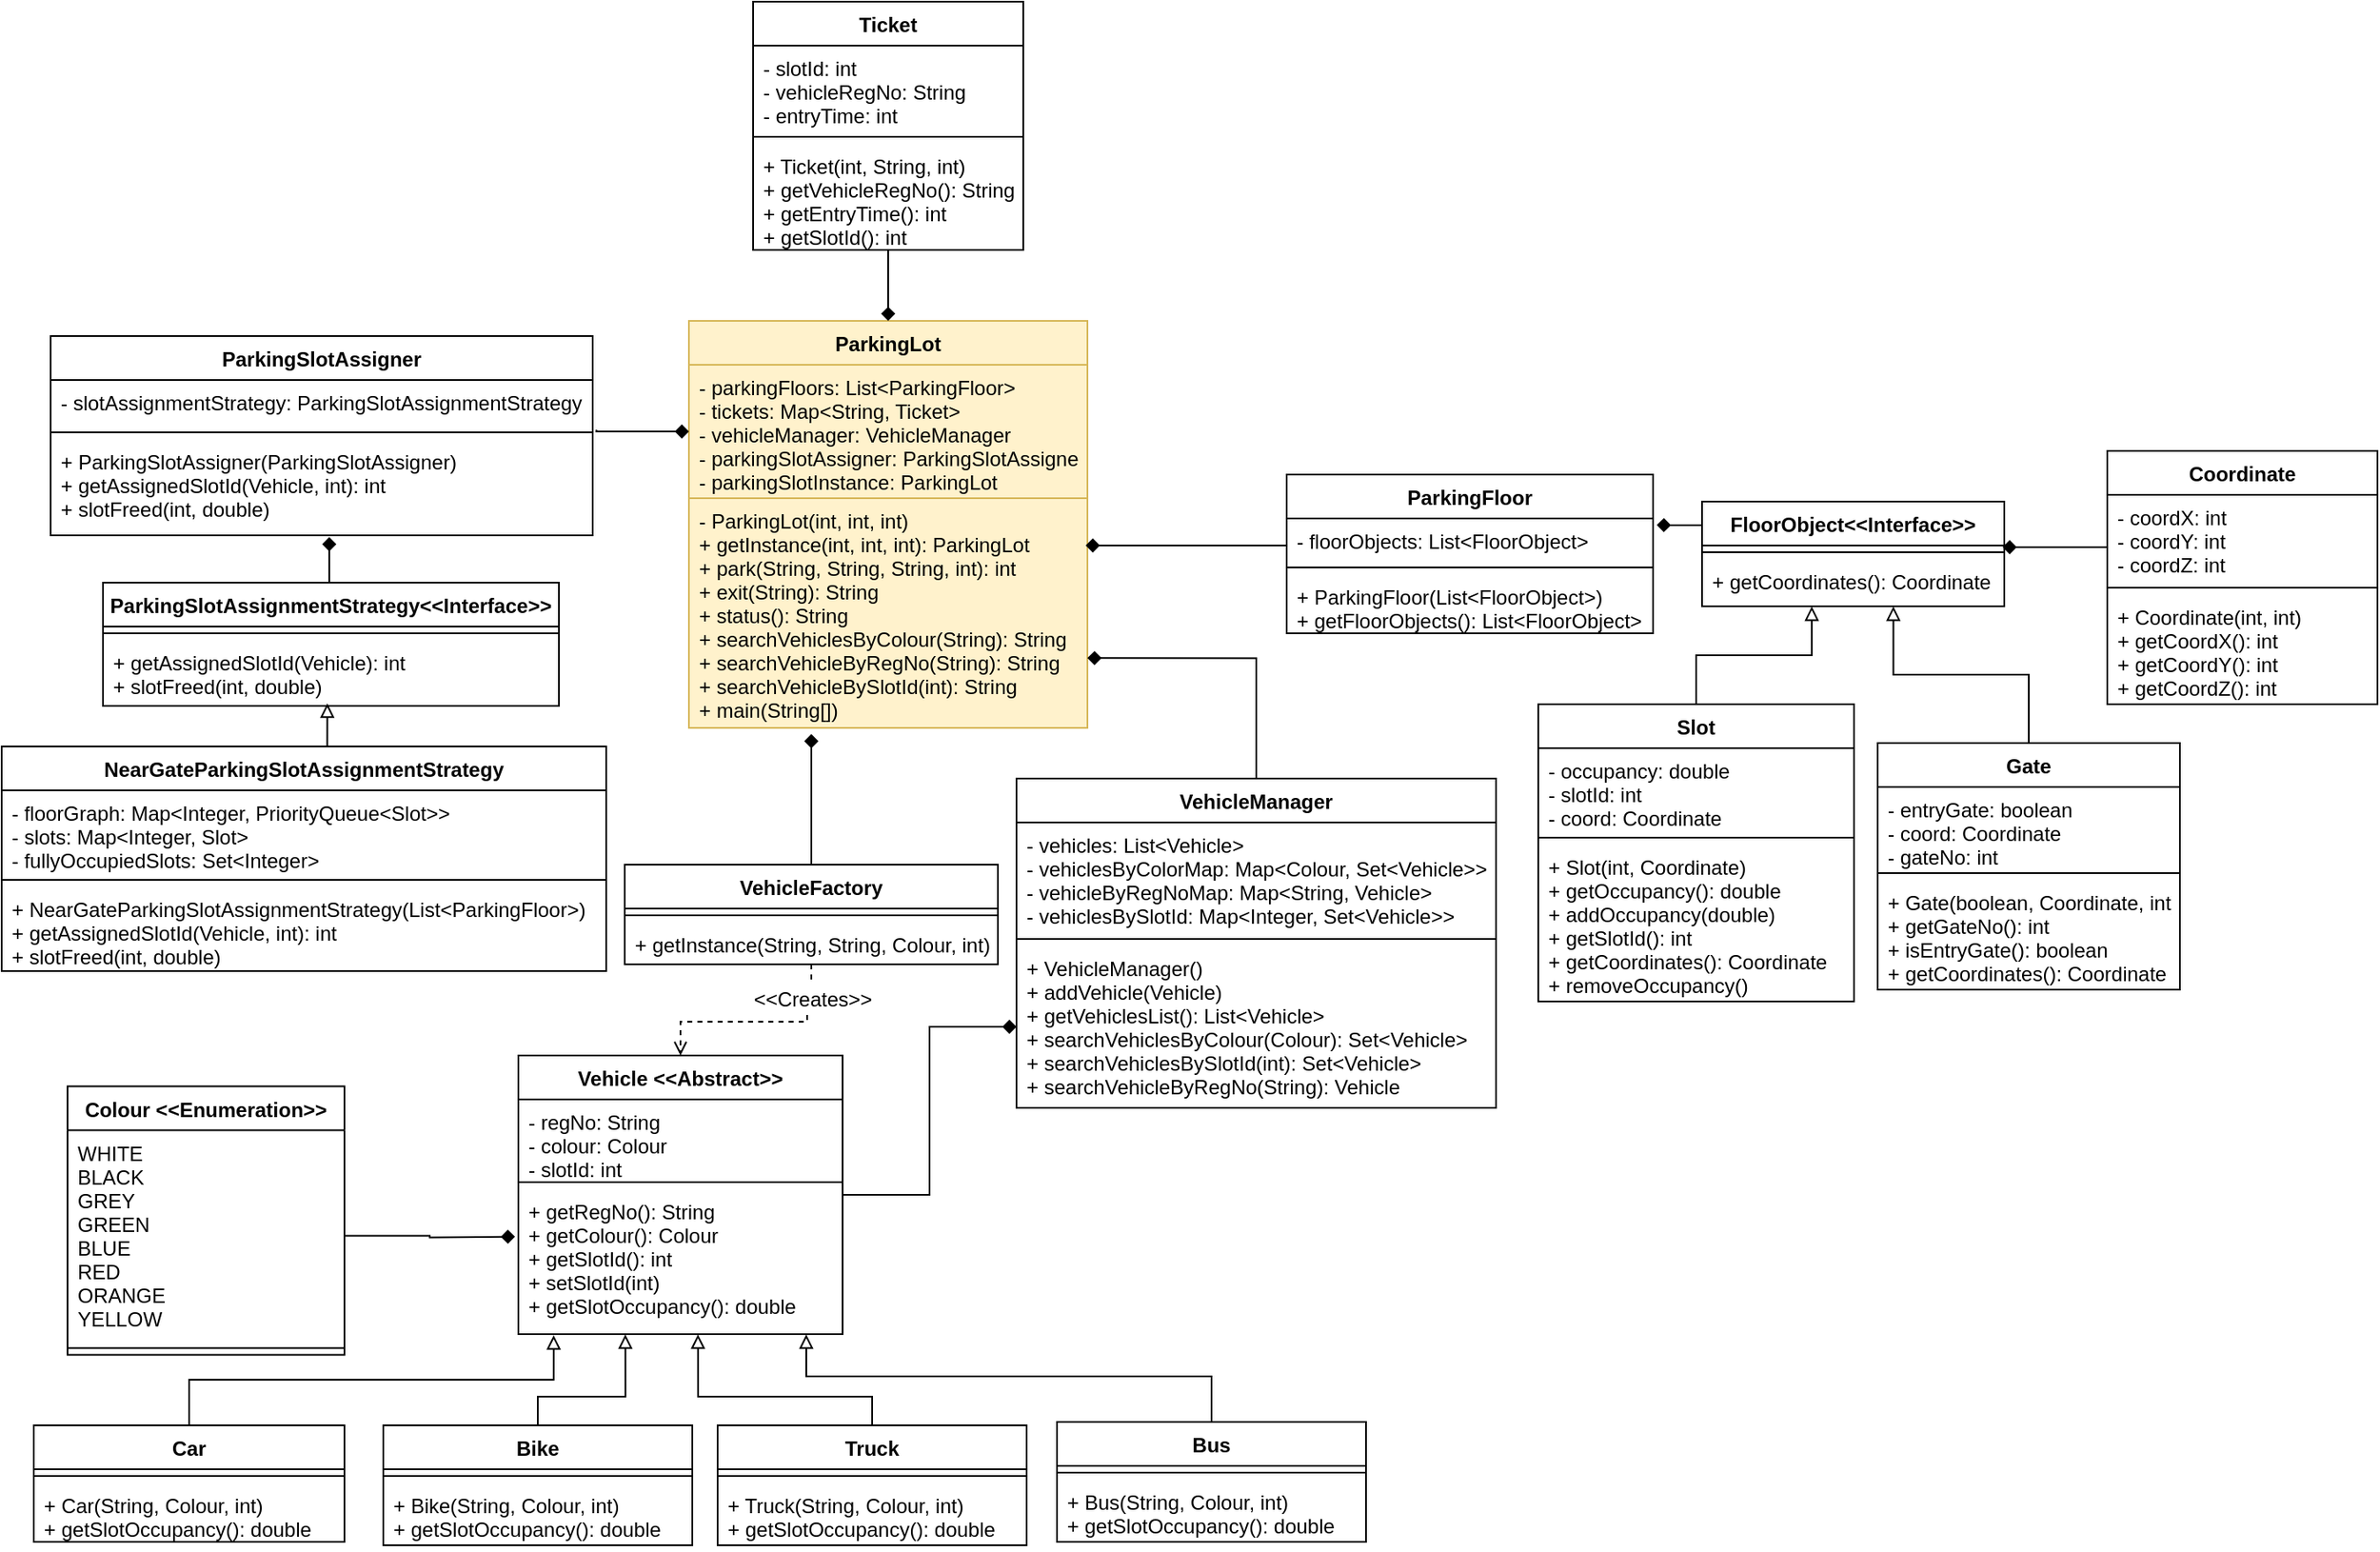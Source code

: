 <mxfile version="14.9.6" type="device"><diagram id="hk9zHnC8jPB_gj1hNsEv" name="Page-1"><mxGraphModel dx="818" dy="1211" grid="0" gridSize="10" guides="1" tooltips="1" connect="1" arrows="1" fold="1" page="0" pageScale="1" pageWidth="827" pageHeight="1169" math="0" shadow="0"><root><mxCell id="0"/><mxCell id="1" parent="0"/><mxCell id="N7a14LE-MHJfXSYpDWIm-2" value="ParkingLot" style="swimlane;fontStyle=1;align=center;verticalAlign=top;childLayout=stackLayout;horizontal=1;startSize=26;horizontalStack=0;resizeParent=1;resizeParentMax=0;resizeLast=0;collapsible=1;marginBottom=0;fillColor=#fff2cc;strokeColor=#d6b656;" parent="1" vertex="1"><mxGeometry x="752" y="-331" width="236" height="241" as="geometry"/></mxCell><mxCell id="N7a14LE-MHJfXSYpDWIm-3" value="- parkingFloors: List&lt;ParkingFloor&gt;&#10;- tickets: Map&lt;String, Ticket&gt;&#10;- vehicleManager: VehicleManager&#10;- parkingSlotAssigner: ParkingSlotAssigner&#10;- parkingSlotInstance: ParkingLot" style="text;strokeColor=#d6b656;fillColor=#fff2cc;align=left;verticalAlign=top;spacingLeft=4;spacingRight=4;overflow=hidden;rotatable=0;points=[[0,0.5],[1,0.5]];portConstraint=eastwest;" parent="N7a14LE-MHJfXSYpDWIm-2" vertex="1"><mxGeometry y="26" width="236" height="79" as="geometry"/></mxCell><mxCell id="N7a14LE-MHJfXSYpDWIm-4" value="" style="line;strokeWidth=1;fillColor=#fff2cc;align=left;verticalAlign=middle;spacingTop=-1;spacingLeft=3;spacingRight=3;rotatable=0;labelPosition=right;points=[];portConstraint=eastwest;strokeColor=#FFD966;" parent="N7a14LE-MHJfXSYpDWIm-2" vertex="1"><mxGeometry y="105" width="236" as="geometry"/></mxCell><mxCell id="N7a14LE-MHJfXSYpDWIm-5" value="- ParkingLot(int, int, int)&#10;+ getInstance(int, int, int): ParkingLot&#10;+ park(String, String, String, int): int&#10;+ exit(String): String&#10;+ status(): String&#10;+ searchVehiclesByColour(String): String&#10;+ searchVehicleByRegNo(String): String&#10;+ searchVehicleBySlotId(int): String&#10;+ main(String[])" style="text;strokeColor=#d6b656;fillColor=#fff2cc;align=left;verticalAlign=top;spacingLeft=4;spacingRight=4;overflow=hidden;rotatable=0;points=[[0,0.5],[1,0.5]];portConstraint=eastwest;" parent="N7a14LE-MHJfXSYpDWIm-2" vertex="1"><mxGeometry y="105" width="236" height="136" as="geometry"/></mxCell><mxCell id="tKpvP-2N6Em4HyVmsbD_-3" style="edgeStyle=orthogonalEdgeStyle;rounded=0;orthogonalLoop=1;jettySize=auto;html=1;entryX=0.5;entryY=0;entryDx=0;entryDy=0;endArrow=diamond;endFill=1;" edge="1" parent="1" source="N7a14LE-MHJfXSYpDWIm-6" target="N7a14LE-MHJfXSYpDWIm-2"><mxGeometry relative="1" as="geometry"/></mxCell><mxCell id="N7a14LE-MHJfXSYpDWIm-6" value="Ticket" style="swimlane;fontStyle=1;align=center;verticalAlign=top;childLayout=stackLayout;horizontal=1;startSize=26;horizontalStack=0;resizeParent=1;resizeParentMax=0;resizeLast=0;collapsible=1;marginBottom=0;" parent="1" vertex="1"><mxGeometry x="790" y="-520" width="160" height="147" as="geometry"/></mxCell><mxCell id="N7a14LE-MHJfXSYpDWIm-7" value="- slotId: int&#10;- vehicleRegNo: String&#10;- entryTime: int" style="text;strokeColor=none;fillColor=none;align=left;verticalAlign=top;spacingLeft=4;spacingRight=4;overflow=hidden;rotatable=0;points=[[0,0.5],[1,0.5]];portConstraint=eastwest;" parent="N7a14LE-MHJfXSYpDWIm-6" vertex="1"><mxGeometry y="26" width="160" height="50" as="geometry"/></mxCell><mxCell id="N7a14LE-MHJfXSYpDWIm-8" value="" style="line;strokeWidth=1;fillColor=none;align=left;verticalAlign=middle;spacingTop=-1;spacingLeft=3;spacingRight=3;rotatable=0;labelPosition=right;points=[];portConstraint=eastwest;" parent="N7a14LE-MHJfXSYpDWIm-6" vertex="1"><mxGeometry y="76" width="160" height="8" as="geometry"/></mxCell><mxCell id="N7a14LE-MHJfXSYpDWIm-9" value="+ Ticket(int, String, int)&#10;+ getVehicleRegNo(): String&#10;+ getEntryTime(): int&#10;+ getSlotId(): int" style="text;strokeColor=none;fillColor=none;align=left;verticalAlign=top;spacingLeft=4;spacingRight=4;overflow=hidden;rotatable=0;points=[[0,0.5],[1,0.5]];portConstraint=eastwest;" parent="N7a14LE-MHJfXSYpDWIm-6" vertex="1"><mxGeometry y="84" width="160" height="63" as="geometry"/></mxCell><mxCell id="1M-XtIGBtpfgielNlfD--13" style="edgeStyle=orthogonalEdgeStyle;rounded=0;orthogonalLoop=1;jettySize=auto;html=1;exitX=0.5;exitY=0;exitDx=0;exitDy=0;entryX=0.109;entryY=1.008;entryDx=0;entryDy=0;entryPerimeter=0;endArrow=block;endFill=0;" parent="1" source="N7a14LE-MHJfXSYpDWIm-10" target="N7a14LE-MHJfXSYpDWIm-25" edge="1"><mxGeometry relative="1" as="geometry"/></mxCell><mxCell id="N7a14LE-MHJfXSYpDWIm-10" value="Car" style="swimlane;fontStyle=1;align=center;verticalAlign=top;childLayout=stackLayout;horizontal=1;startSize=26;horizontalStack=0;resizeParent=1;resizeParentMax=0;resizeLast=0;collapsible=1;marginBottom=0;" parent="1" vertex="1"><mxGeometry x="364" y="323" width="184" height="69" as="geometry"/></mxCell><mxCell id="N7a14LE-MHJfXSYpDWIm-12" value="" style="line;strokeWidth=1;fillColor=none;align=left;verticalAlign=middle;spacingTop=-1;spacingLeft=3;spacingRight=3;rotatable=0;labelPosition=right;points=[];portConstraint=eastwest;" parent="N7a14LE-MHJfXSYpDWIm-10" vertex="1"><mxGeometry y="26" width="184" height="8" as="geometry"/></mxCell><mxCell id="BeYxFSyZYMtWTNkaGJgY-2" value="+ Car(String, Colour, int)&#10;+ getSlotOccupancy(): double" style="text;strokeColor=none;fillColor=none;align=left;verticalAlign=top;spacingLeft=4;spacingRight=4;overflow=hidden;rotatable=0;points=[[0,0.5],[1,0.5]];portConstraint=eastwest;" parent="N7a14LE-MHJfXSYpDWIm-10" vertex="1"><mxGeometry y="34" width="184" height="35" as="geometry"/></mxCell><mxCell id="N7a14LE-MHJfXSYpDWIm-120" style="edgeStyle=orthogonalEdgeStyle;rounded=0;orthogonalLoop=1;jettySize=auto;html=1;endArrow=diamond;endFill=1;" parent="1" source="N7a14LE-MHJfXSYpDWIm-14" edge="1"><mxGeometry relative="1" as="geometry"><Array as="points"><mxPoint x="1049" y="-198"/><mxPoint x="1049" y="-198"/></Array><mxPoint x="987" y="-198" as="targetPoint"/></mxGeometry></mxCell><mxCell id="N7a14LE-MHJfXSYpDWIm-14" value="ParkingFloor" style="swimlane;fontStyle=1;align=center;verticalAlign=top;childLayout=stackLayout;horizontal=1;startSize=26;horizontalStack=0;resizeParent=1;resizeParentMax=0;resizeLast=0;collapsible=1;marginBottom=0;" parent="1" vertex="1"><mxGeometry x="1106" y="-240" width="217" height="94" as="geometry"/></mxCell><mxCell id="N7a14LE-MHJfXSYpDWIm-15" value="- floorObjects: List&lt;FloorObject&gt;" style="text;strokeColor=none;fillColor=none;align=left;verticalAlign=top;spacingLeft=4;spacingRight=4;overflow=hidden;rotatable=0;points=[[0,0.5],[1,0.5]];portConstraint=eastwest;" parent="N7a14LE-MHJfXSYpDWIm-14" vertex="1"><mxGeometry y="26" width="217" height="25" as="geometry"/></mxCell><mxCell id="N7a14LE-MHJfXSYpDWIm-16" value="" style="line;strokeWidth=1;fillColor=none;align=left;verticalAlign=middle;spacingTop=-1;spacingLeft=3;spacingRight=3;rotatable=0;labelPosition=right;points=[];portConstraint=eastwest;" parent="N7a14LE-MHJfXSYpDWIm-14" vertex="1"><mxGeometry y="51" width="217" height="8" as="geometry"/></mxCell><mxCell id="N7a14LE-MHJfXSYpDWIm-17" value="+ ParkingFloor(List&lt;FloorObject&gt;)&#10;+ getFloorObjects(): List&lt;FloorObject&gt;" style="text;strokeColor=none;fillColor=none;align=left;verticalAlign=top;spacingLeft=4;spacingRight=4;overflow=hidden;rotatable=0;points=[[0,0.5],[1,0.5]];portConstraint=eastwest;" parent="N7a14LE-MHJfXSYpDWIm-14" vertex="1"><mxGeometry y="59" width="217" height="35" as="geometry"/></mxCell><mxCell id="N7a14LE-MHJfXSYpDWIm-114" style="edgeStyle=orthogonalEdgeStyle;rounded=0;orthogonalLoop=1;jettySize=auto;html=1;entryX=0.363;entryY=1.003;entryDx=0;entryDy=0;entryPerimeter=0;endArrow=block;endFill=0;" parent="1" source="N7a14LE-MHJfXSYpDWIm-18" target="N7a14LE-MHJfXSYpDWIm-112" edge="1"><mxGeometry relative="1" as="geometry"/></mxCell><mxCell id="N7a14LE-MHJfXSYpDWIm-18" value="Slot" style="swimlane;fontStyle=1;align=center;verticalAlign=top;childLayout=stackLayout;horizontal=1;startSize=26;horizontalStack=0;resizeParent=1;resizeParentMax=0;resizeLast=0;collapsible=1;marginBottom=0;" parent="1" vertex="1"><mxGeometry x="1255" y="-104" width="187" height="176" as="geometry"/></mxCell><mxCell id="N7a14LE-MHJfXSYpDWIm-19" value="- occupancy: double&#10;- slotId: int&#10;- coord: Coordinate" style="text;strokeColor=none;fillColor=none;align=left;verticalAlign=top;spacingLeft=4;spacingRight=4;overflow=hidden;rotatable=0;points=[[0,0.5],[1,0.5]];portConstraint=eastwest;" parent="N7a14LE-MHJfXSYpDWIm-18" vertex="1"><mxGeometry y="26" width="187" height="49" as="geometry"/></mxCell><mxCell id="N7a14LE-MHJfXSYpDWIm-20" value="" style="line;strokeWidth=1;fillColor=none;align=left;verticalAlign=middle;spacingTop=-1;spacingLeft=3;spacingRight=3;rotatable=0;labelPosition=right;points=[];portConstraint=eastwest;" parent="N7a14LE-MHJfXSYpDWIm-18" vertex="1"><mxGeometry y="75" width="187" height="8" as="geometry"/></mxCell><mxCell id="N7a14LE-MHJfXSYpDWIm-21" value="+ Slot(int, Coordinate)&#10;+ getOccupancy(): double&#10;+ addOccupancy(double)&#10;+ getSlotId(): int&#10;+ getCoordinates(): Coordinate&#10;+ removeOccupancy()" style="text;strokeColor=none;fillColor=none;align=left;verticalAlign=top;spacingLeft=4;spacingRight=4;overflow=hidden;rotatable=0;points=[[0,0.5],[1,0.5]];portConstraint=eastwest;" parent="N7a14LE-MHJfXSYpDWIm-18" vertex="1"><mxGeometry y="83" width="187" height="93" as="geometry"/></mxCell><mxCell id="tKpvP-2N6Em4HyVmsbD_-6" style="edgeStyle=orthogonalEdgeStyle;rounded=0;orthogonalLoop=1;jettySize=auto;html=1;entryX=0;entryY=0.5;entryDx=0;entryDy=0;endArrow=diamond;endFill=1;" edge="1" parent="1" source="N7a14LE-MHJfXSYpDWIm-22" target="N7a14LE-MHJfXSYpDWIm-84"><mxGeometry relative="1" as="geometry"/></mxCell><mxCell id="N7a14LE-MHJfXSYpDWIm-22" value="Vehicle &lt;&lt;Abstract&gt;&gt;" style="swimlane;fontStyle=1;align=center;verticalAlign=top;childLayout=stackLayout;horizontal=1;startSize=26;horizontalStack=0;resizeParent=1;resizeParentMax=0;resizeLast=0;collapsible=1;marginBottom=0;" parent="1" vertex="1"><mxGeometry x="651" y="104" width="192" height="165" as="geometry"/></mxCell><mxCell id="l_tfE1by7MzCjmgu3X4g-10" value="- regNo: String&#10;- colour: Colour&#10;- slotId: int" style="text;strokeColor=none;fillColor=none;align=left;verticalAlign=top;spacingLeft=4;spacingRight=4;overflow=hidden;rotatable=0;points=[[0,0.5],[1,0.5]];portConstraint=eastwest;" parent="N7a14LE-MHJfXSYpDWIm-22" vertex="1"><mxGeometry y="26" width="192" height="45" as="geometry"/></mxCell><mxCell id="N7a14LE-MHJfXSYpDWIm-24" value="" style="line;strokeWidth=1;fillColor=none;align=left;verticalAlign=middle;spacingTop=-1;spacingLeft=3;spacingRight=3;rotatable=0;labelPosition=right;points=[];portConstraint=eastwest;" parent="N7a14LE-MHJfXSYpDWIm-22" vertex="1"><mxGeometry y="71" width="192" height="8" as="geometry"/></mxCell><mxCell id="N7a14LE-MHJfXSYpDWIm-25" value="+ getRegNo(): String&#10;+ getColour(): Colour&#10;+ getSlotId(): int&#10;+ setSlotId(int)&#10;+ getSlotOccupancy(): double" style="text;strokeColor=none;fillColor=none;align=left;verticalAlign=top;spacingLeft=4;spacingRight=4;overflow=hidden;rotatable=0;points=[[0,0.5],[1,0.5]];portConstraint=eastwest;" parent="N7a14LE-MHJfXSYpDWIm-22" vertex="1"><mxGeometry y="79" width="192" height="86" as="geometry"/></mxCell><mxCell id="1M-XtIGBtpfgielNlfD--15" style="edgeStyle=orthogonalEdgeStyle;rounded=0;orthogonalLoop=1;jettySize=auto;html=1;entryX=0.554;entryY=1.002;entryDx=0;entryDy=0;entryPerimeter=0;endArrow=block;endFill=0;" parent="1" source="N7a14LE-MHJfXSYpDWIm-26" target="N7a14LE-MHJfXSYpDWIm-25" edge="1"><mxGeometry relative="1" as="geometry"><Array as="points"><mxPoint x="860" y="306"/><mxPoint x="757" y="306"/></Array></mxGeometry></mxCell><mxCell id="N7a14LE-MHJfXSYpDWIm-26" value="Truck" style="swimlane;fontStyle=1;align=center;verticalAlign=top;childLayout=stackLayout;horizontal=1;startSize=26;horizontalStack=0;resizeParent=1;resizeParentMax=0;resizeLast=0;collapsible=1;marginBottom=0;" parent="1" vertex="1"><mxGeometry x="769" y="323" width="183" height="71" as="geometry"/></mxCell><mxCell id="N7a14LE-MHJfXSYpDWIm-28" value="" style="line;strokeWidth=1;fillColor=none;align=left;verticalAlign=middle;spacingTop=-1;spacingLeft=3;spacingRight=3;rotatable=0;labelPosition=right;points=[];portConstraint=eastwest;" parent="N7a14LE-MHJfXSYpDWIm-26" vertex="1"><mxGeometry y="26" width="183" height="8" as="geometry"/></mxCell><mxCell id="BeYxFSyZYMtWTNkaGJgY-4" value="+ Truck(String, Colour, int)&#10;+ getSlotOccupancy(): double" style="text;strokeColor=none;fillColor=none;align=left;verticalAlign=top;spacingLeft=4;spacingRight=4;overflow=hidden;rotatable=0;points=[[0,0.5],[1,0.5]];portConstraint=eastwest;" parent="N7a14LE-MHJfXSYpDWIm-26" vertex="1"><mxGeometry y="34" width="183" height="37" as="geometry"/></mxCell><mxCell id="1M-XtIGBtpfgielNlfD--14" style="edgeStyle=orthogonalEdgeStyle;rounded=0;orthogonalLoop=1;jettySize=auto;html=1;entryX=0.33;entryY=1.002;entryDx=0;entryDy=0;entryPerimeter=0;endArrow=block;endFill=0;" parent="1" source="N7a14LE-MHJfXSYpDWIm-30" target="N7a14LE-MHJfXSYpDWIm-25" edge="1"><mxGeometry relative="1" as="geometry"><Array as="points"><mxPoint x="663" y="306"/><mxPoint x="714" y="306"/></Array></mxGeometry></mxCell><mxCell id="N7a14LE-MHJfXSYpDWIm-30" value="Bike" style="swimlane;fontStyle=1;align=center;verticalAlign=top;childLayout=stackLayout;horizontal=1;startSize=26;horizontalStack=0;resizeParent=1;resizeParentMax=0;resizeLast=0;collapsible=1;marginBottom=0;" parent="1" vertex="1"><mxGeometry x="571" y="323" width="183" height="71" as="geometry"/></mxCell><mxCell id="N7a14LE-MHJfXSYpDWIm-32" value="" style="line;strokeWidth=1;fillColor=none;align=left;verticalAlign=middle;spacingTop=-1;spacingLeft=3;spacingRight=3;rotatable=0;labelPosition=right;points=[];portConstraint=eastwest;" parent="N7a14LE-MHJfXSYpDWIm-30" vertex="1"><mxGeometry y="26" width="183" height="8" as="geometry"/></mxCell><mxCell id="BeYxFSyZYMtWTNkaGJgY-3" value="+ Bike(String, Colour, int)&#10;+ getSlotOccupancy(): double" style="text;strokeColor=none;fillColor=none;align=left;verticalAlign=top;spacingLeft=4;spacingRight=4;overflow=hidden;rotatable=0;points=[[0,0.5],[1,0.5]];portConstraint=eastwest;" parent="N7a14LE-MHJfXSYpDWIm-30" vertex="1"><mxGeometry y="34" width="183" height="37" as="geometry"/></mxCell><mxCell id="N7a14LE-MHJfXSYpDWIm-61" style="edgeStyle=orthogonalEdgeStyle;rounded=0;orthogonalLoop=1;jettySize=auto;html=1;endArrow=diamond;endFill=1;exitX=1.007;exitY=-0.097;exitDx=0;exitDy=0;exitPerimeter=0;entryX=0;entryY=0.5;entryDx=0;entryDy=0;" parent="1" source="N7a14LE-MHJfXSYpDWIm-48" target="N7a14LE-MHJfXSYpDWIm-3" edge="1"><mxGeometry relative="1" as="geometry"><mxPoint x="759" y="-64" as="targetPoint"/><Array as="points"><mxPoint x="697" y="-265"/></Array></mxGeometry></mxCell><mxCell id="N7a14LE-MHJfXSYpDWIm-45" value="ParkingSlotAssigner" style="swimlane;fontStyle=1;align=center;verticalAlign=top;childLayout=stackLayout;horizontal=1;startSize=26;horizontalStack=0;resizeParent=1;resizeParentMax=0;resizeLast=0;collapsible=1;marginBottom=0;" parent="1" vertex="1"><mxGeometry x="374" y="-322" width="321" height="118" as="geometry"/></mxCell><mxCell id="N7a14LE-MHJfXSYpDWIm-46" value="- slotAssignmentStrategy: ParkingSlotAssignmentStrategy" style="text;strokeColor=none;fillColor=none;align=left;verticalAlign=top;spacingLeft=4;spacingRight=4;overflow=hidden;rotatable=0;points=[[0,0.5],[1,0.5]];portConstraint=eastwest;" parent="N7a14LE-MHJfXSYpDWIm-45" vertex="1"><mxGeometry y="26" width="321" height="27" as="geometry"/></mxCell><mxCell id="N7a14LE-MHJfXSYpDWIm-47" value="" style="line;strokeWidth=1;fillColor=none;align=left;verticalAlign=middle;spacingTop=-1;spacingLeft=3;spacingRight=3;rotatable=0;labelPosition=right;points=[];portConstraint=eastwest;" parent="N7a14LE-MHJfXSYpDWIm-45" vertex="1"><mxGeometry y="53" width="321" height="8" as="geometry"/></mxCell><mxCell id="N7a14LE-MHJfXSYpDWIm-48" value="+ ParkingSlotAssigner(ParkingSlotAssigner)&#10;+ getAssignedSlotId(Vehicle, int): int&#10;+ slotFreed(int, double)" style="text;strokeColor=none;fillColor=none;align=left;verticalAlign=top;spacingLeft=4;spacingRight=4;overflow=hidden;rotatable=0;points=[[0,0.5],[1,0.5]];portConstraint=eastwest;" parent="N7a14LE-MHJfXSYpDWIm-45" vertex="1"><mxGeometry y="61" width="321" height="57" as="geometry"/></mxCell><mxCell id="1M-XtIGBtpfgielNlfD--20" style="edgeStyle=orthogonalEdgeStyle;rounded=0;orthogonalLoop=1;jettySize=auto;html=1;entryX=0.514;entryY=1.018;entryDx=0;entryDy=0;entryPerimeter=0;endArrow=diamond;endFill=1;" parent="1" source="N7a14LE-MHJfXSYpDWIm-51" target="N7a14LE-MHJfXSYpDWIm-48" edge="1"><mxGeometry relative="1" as="geometry"><Array as="points"><mxPoint x="539" y="-168"/><mxPoint x="539" y="-168"/></Array></mxGeometry></mxCell><mxCell id="N7a14LE-MHJfXSYpDWIm-51" value="ParkingSlotAssignmentStrategy&lt;&lt;Interface&gt;&gt;" style="swimlane;fontStyle=1;align=center;verticalAlign=top;childLayout=stackLayout;horizontal=1;startSize=26;horizontalStack=0;resizeParent=1;resizeParentMax=0;resizeLast=0;collapsible=1;marginBottom=0;" parent="1" vertex="1"><mxGeometry x="405" y="-176" width="270" height="73" as="geometry"/></mxCell><mxCell id="N7a14LE-MHJfXSYpDWIm-53" value="" style="line;strokeWidth=1;fillColor=none;align=left;verticalAlign=middle;spacingTop=-1;spacingLeft=3;spacingRight=3;rotatable=0;labelPosition=right;points=[];portConstraint=eastwest;" parent="N7a14LE-MHJfXSYpDWIm-51" vertex="1"><mxGeometry y="26" width="270" height="8" as="geometry"/></mxCell><mxCell id="N7a14LE-MHJfXSYpDWIm-54" value="+ getAssignedSlotId(Vehicle): int&#10;+ slotFreed(int, double)" style="text;strokeColor=none;fillColor=none;align=left;verticalAlign=top;spacingLeft=4;spacingRight=4;overflow=hidden;rotatable=0;points=[[0,0.5],[1,0.5]];portConstraint=eastwest;" parent="N7a14LE-MHJfXSYpDWIm-51" vertex="1"><mxGeometry y="34" width="270" height="39" as="geometry"/></mxCell><mxCell id="N7a14LE-MHJfXSYpDWIm-59" style="edgeStyle=orthogonalEdgeStyle;rounded=0;orthogonalLoop=1;jettySize=auto;html=1;exitX=0.5;exitY=0;exitDx=0;exitDy=0;entryX=0.492;entryY=0.962;entryDx=0;entryDy=0;entryPerimeter=0;endArrow=block;endFill=0;" parent="1" source="N7a14LE-MHJfXSYpDWIm-55" target="N7a14LE-MHJfXSYpDWIm-54" edge="1"><mxGeometry relative="1" as="geometry"><Array as="points"><mxPoint x="538" y="-79"/></Array></mxGeometry></mxCell><mxCell id="N7a14LE-MHJfXSYpDWIm-55" value="NearGateParkingSlotAssignmentStrategy" style="swimlane;fontStyle=1;align=center;verticalAlign=top;childLayout=stackLayout;horizontal=1;startSize=26;horizontalStack=0;resizeParent=1;resizeParentMax=0;resizeLast=0;collapsible=1;marginBottom=0;" parent="1" vertex="1"><mxGeometry x="345" y="-79" width="358" height="133" as="geometry"/></mxCell><mxCell id="N7a14LE-MHJfXSYpDWIm-56" value="- floorGraph: Map&lt;Integer, PriorityQueue&lt;Slot&gt;&gt;&#10;- slots: Map&lt;Integer, Slot&gt;&#10;- fullyOccupiedSlots: Set&lt;Integer&gt;" style="text;strokeColor=none;fillColor=none;align=left;verticalAlign=top;spacingLeft=4;spacingRight=4;overflow=hidden;rotatable=0;points=[[0,0.5],[1,0.5]];portConstraint=eastwest;" parent="N7a14LE-MHJfXSYpDWIm-55" vertex="1"><mxGeometry y="26" width="358" height="49" as="geometry"/></mxCell><mxCell id="N7a14LE-MHJfXSYpDWIm-57" value="" style="line;strokeWidth=1;fillColor=none;align=left;verticalAlign=middle;spacingTop=-1;spacingLeft=3;spacingRight=3;rotatable=0;labelPosition=right;points=[];portConstraint=eastwest;" parent="N7a14LE-MHJfXSYpDWIm-55" vertex="1"><mxGeometry y="75" width="358" height="8" as="geometry"/></mxCell><mxCell id="BeYxFSyZYMtWTNkaGJgY-7" value="+ NearGateParkingSlotAssignmentStrategy(List&lt;ParkingFloor&gt;)&#10;+ getAssignedSlotId(Vehicle, int): int&#10;+ slotFreed(int, double)" style="text;strokeColor=none;fillColor=none;align=left;verticalAlign=top;spacingLeft=4;spacingRight=4;overflow=hidden;rotatable=0;points=[[0,0.5],[1,0.5]];portConstraint=eastwest;" parent="N7a14LE-MHJfXSYpDWIm-55" vertex="1"><mxGeometry y="83" width="358" height="50" as="geometry"/></mxCell><mxCell id="N7a14LE-MHJfXSYpDWIm-115" style="edgeStyle=orthogonalEdgeStyle;rounded=0;orthogonalLoop=1;jettySize=auto;html=1;entryX=0.633;entryY=1.003;entryDx=0;entryDy=0;entryPerimeter=0;endArrow=block;endFill=0;" parent="1" source="N7a14LE-MHJfXSYpDWIm-68" target="N7a14LE-MHJfXSYpDWIm-112" edge="1"><mxGeometry relative="1" as="geometry"/></mxCell><mxCell id="N7a14LE-MHJfXSYpDWIm-68" value="Gate" style="swimlane;fontStyle=1;align=center;verticalAlign=top;childLayout=stackLayout;horizontal=1;startSize=26;horizontalStack=0;resizeParent=1;resizeParentMax=0;resizeLast=0;collapsible=1;marginBottom=0;" parent="1" vertex="1"><mxGeometry x="1456" y="-81" width="179" height="146" as="geometry"/></mxCell><mxCell id="N7a14LE-MHJfXSYpDWIm-69" value="- entryGate: boolean&#10;- coord: Coordinate&#10;- gateNo: int" style="text;strokeColor=none;fillColor=none;align=left;verticalAlign=top;spacingLeft=4;spacingRight=4;overflow=hidden;rotatable=0;points=[[0,0.5],[1,0.5]];portConstraint=eastwest;" parent="N7a14LE-MHJfXSYpDWIm-68" vertex="1"><mxGeometry y="26" width="179" height="47" as="geometry"/></mxCell><mxCell id="N7a14LE-MHJfXSYpDWIm-70" value="" style="line;strokeWidth=1;fillColor=none;align=left;verticalAlign=middle;spacingTop=-1;spacingLeft=3;spacingRight=3;rotatable=0;labelPosition=right;points=[];portConstraint=eastwest;" parent="N7a14LE-MHJfXSYpDWIm-68" vertex="1"><mxGeometry y="73" width="179" height="8" as="geometry"/></mxCell><mxCell id="N7a14LE-MHJfXSYpDWIm-71" value="+ Gate(boolean, Coordinate, int)&#10;+ getGateNo(): int&#10;+ isEntryGate(): boolean&#10;+ getCoordinates(): Coordinate" style="text;strokeColor=none;fillColor=none;align=left;verticalAlign=top;spacingLeft=4;spacingRight=4;overflow=hidden;rotatable=0;points=[[0,0.5],[1,0.5]];portConstraint=eastwest;" parent="N7a14LE-MHJfXSYpDWIm-68" vertex="1"><mxGeometry y="81" width="179" height="65" as="geometry"/></mxCell><mxCell id="tKpvP-2N6Em4HyVmsbD_-5" style="edgeStyle=orthogonalEdgeStyle;rounded=0;orthogonalLoop=1;jettySize=auto;html=1;entryX=1;entryY=0.696;entryDx=0;entryDy=0;entryPerimeter=0;endArrow=diamond;endFill=1;" edge="1" parent="1" source="N7a14LE-MHJfXSYpDWIm-81" target="N7a14LE-MHJfXSYpDWIm-5"><mxGeometry relative="1" as="geometry"/></mxCell><mxCell id="N7a14LE-MHJfXSYpDWIm-81" value="VehicleManager" style="swimlane;fontStyle=1;align=center;verticalAlign=top;childLayout=stackLayout;horizontal=1;startSize=26;horizontalStack=0;resizeParent=1;resizeParentMax=0;resizeLast=0;collapsible=1;marginBottom=0;" parent="1" vertex="1"><mxGeometry x="946" y="-60" width="284" height="195" as="geometry"/></mxCell><mxCell id="N7a14LE-MHJfXSYpDWIm-82" value="- vehicles: List&lt;Vehicle&gt;&#10;- vehiclesByColorMap: Map&lt;Colour, Set&lt;Vehicle&gt;&gt;&#10;- vehicleByRegNoMap: Map&lt;String, Vehicle&gt;&#10;- vehiclesBySlotId: Map&lt;Integer, Set&lt;Vehicle&gt;&gt;" style="text;strokeColor=none;fillColor=none;align=left;verticalAlign=top;spacingLeft=4;spacingRight=4;overflow=hidden;rotatable=0;points=[[0,0.5],[1,0.5]];portConstraint=eastwest;" parent="N7a14LE-MHJfXSYpDWIm-81" vertex="1"><mxGeometry y="26" width="284" height="65" as="geometry"/></mxCell><mxCell id="N7a14LE-MHJfXSYpDWIm-83" value="" style="line;strokeWidth=1;fillColor=none;align=left;verticalAlign=middle;spacingTop=-1;spacingLeft=3;spacingRight=3;rotatable=0;labelPosition=right;points=[];portConstraint=eastwest;" parent="N7a14LE-MHJfXSYpDWIm-81" vertex="1"><mxGeometry y="91" width="284" height="8" as="geometry"/></mxCell><mxCell id="N7a14LE-MHJfXSYpDWIm-84" value="+ VehicleManager()&#10;+ addVehicle(Vehicle)&#10;+ getVehiclesList(): List&lt;Vehicle&gt;&#10;+ searchVehiclesByColour(Colour): Set&lt;Vehicle&gt;&#10;+ searchVehiclesBySlotId(int): Set&lt;Vehicle&gt;&#10;+ searchVehicleByRegNo(String): Vehicle" style="text;strokeColor=none;fillColor=none;align=left;verticalAlign=top;spacingLeft=4;spacingRight=4;overflow=hidden;rotatable=0;points=[[0,0.5],[1,0.5]];portConstraint=eastwest;" parent="N7a14LE-MHJfXSYpDWIm-81" vertex="1"><mxGeometry y="99" width="284" height="96" as="geometry"/></mxCell><mxCell id="N7a14LE-MHJfXSYpDWIm-90" value="Coordinate" style="swimlane;fontStyle=1;align=center;verticalAlign=top;childLayout=stackLayout;horizontal=1;startSize=26;horizontalStack=0;resizeParent=1;resizeParentMax=0;resizeLast=0;collapsible=1;marginBottom=0;" parent="1" vertex="1"><mxGeometry x="1592" y="-254" width="160" height="150" as="geometry"/></mxCell><mxCell id="N7a14LE-MHJfXSYpDWIm-91" value="- coordX: int&#10;- coordY: int&#10;- coordZ: int" style="text;strokeColor=none;fillColor=none;align=left;verticalAlign=top;spacingLeft=4;spacingRight=4;overflow=hidden;rotatable=0;points=[[0,0.5],[1,0.5]];portConstraint=eastwest;" parent="N7a14LE-MHJfXSYpDWIm-90" vertex="1"><mxGeometry y="26" width="160" height="51" as="geometry"/></mxCell><mxCell id="N7a14LE-MHJfXSYpDWIm-92" value="" style="line;strokeWidth=1;fillColor=none;align=left;verticalAlign=middle;spacingTop=-1;spacingLeft=3;spacingRight=3;rotatable=0;labelPosition=right;points=[];portConstraint=eastwest;" parent="N7a14LE-MHJfXSYpDWIm-90" vertex="1"><mxGeometry y="77" width="160" height="8" as="geometry"/></mxCell><mxCell id="N7a14LE-MHJfXSYpDWIm-93" value="+ Coordinate(int, int)&#10;+ getCoordX(): int&#10;+ getCoordY(): int&#10;+ getCoordZ(): int" style="text;strokeColor=none;fillColor=none;align=left;verticalAlign=top;spacingLeft=4;spacingRight=4;overflow=hidden;rotatable=0;points=[[0,0.5],[1,0.5]];portConstraint=eastwest;" parent="N7a14LE-MHJfXSYpDWIm-90" vertex="1"><mxGeometry y="85" width="160" height="65" as="geometry"/></mxCell><mxCell id="N7a14LE-MHJfXSYpDWIm-109" value="FloorObject&lt;&lt;Interface&gt;&gt;" style="swimlane;fontStyle=1;align=center;verticalAlign=top;childLayout=stackLayout;horizontal=1;startSize=26;horizontalStack=0;resizeParent=1;resizeParentMax=0;resizeLast=0;collapsible=1;marginBottom=0;" parent="1" vertex="1"><mxGeometry x="1352" y="-224" width="179" height="62" as="geometry"/></mxCell><mxCell id="N7a14LE-MHJfXSYpDWIm-111" value="" style="line;strokeWidth=1;fillColor=none;align=left;verticalAlign=middle;spacingTop=-1;spacingLeft=3;spacingRight=3;rotatable=0;labelPosition=right;points=[];portConstraint=eastwest;" parent="N7a14LE-MHJfXSYpDWIm-109" vertex="1"><mxGeometry y="26" width="179" height="8" as="geometry"/></mxCell><mxCell id="N7a14LE-MHJfXSYpDWIm-112" value="+ getCoordinates(): Coordinate" style="text;strokeColor=none;fillColor=none;align=left;verticalAlign=top;spacingLeft=4;spacingRight=4;overflow=hidden;rotatable=0;points=[[0,0.5],[1,0.5]];portConstraint=eastwest;" parent="N7a14LE-MHJfXSYpDWIm-109" vertex="1"><mxGeometry y="34" width="179" height="28" as="geometry"/></mxCell><mxCell id="N7a14LE-MHJfXSYpDWIm-116" style="edgeStyle=orthogonalEdgeStyle;rounded=0;orthogonalLoop=1;jettySize=auto;html=1;endArrow=diamond;endFill=1;" parent="1" source="N7a14LE-MHJfXSYpDWIm-91" edge="1"><mxGeometry relative="1" as="geometry"><mxPoint x="1530" y="-197" as="targetPoint"/><Array as="points"><mxPoint x="1572" y="-197"/></Array></mxGeometry></mxCell><mxCell id="N7a14LE-MHJfXSYpDWIm-117" style="edgeStyle=orthogonalEdgeStyle;rounded=0;orthogonalLoop=1;jettySize=auto;html=1;entryX=1.01;entryY=0.156;entryDx=0;entryDy=0;entryPerimeter=0;endArrow=diamond;endFill=1;exitX=0;exitY=0.25;exitDx=0;exitDy=0;" parent="1" source="N7a14LE-MHJfXSYpDWIm-109" target="N7a14LE-MHJfXSYpDWIm-15" edge="1"><mxGeometry relative="1" as="geometry"><Array as="points"><mxPoint x="1352" y="-210"/><mxPoint x="1335" y="-210"/></Array><mxPoint x="1326" y="-200.941" as="sourcePoint"/></mxGeometry></mxCell><mxCell id="l_tfE1by7MzCjmgu3X4g-5" value="Colour &lt;&lt;Enumeration&gt;&gt;" style="swimlane;fontStyle=1;align=center;verticalAlign=top;childLayout=stackLayout;horizontal=1;startSize=26;horizontalStack=0;resizeParent=1;resizeParentMax=0;resizeLast=0;collapsible=1;marginBottom=0;" parent="1" vertex="1"><mxGeometry x="384" y="122.25" width="164" height="159" as="geometry"/></mxCell><mxCell id="l_tfE1by7MzCjmgu3X4g-6" value="WHITE&#10;BLACK&#10;GREY&#10;GREEN&#10;BLUE&#10;RED&#10;ORANGE&#10;YELLOW" style="text;strokeColor=none;fillColor=none;align=left;verticalAlign=top;spacingLeft=4;spacingRight=4;overflow=hidden;rotatable=0;points=[[0,0.5],[1,0.5]];portConstraint=eastwest;" parent="l_tfE1by7MzCjmgu3X4g-5" vertex="1"><mxGeometry y="26" width="164" height="125" as="geometry"/></mxCell><mxCell id="l_tfE1by7MzCjmgu3X4g-7" value="" style="line;strokeWidth=1;fillColor=none;align=left;verticalAlign=middle;spacingTop=-1;spacingLeft=3;spacingRight=3;rotatable=0;labelPosition=right;points=[];portConstraint=eastwest;" parent="l_tfE1by7MzCjmgu3X4g-5" vertex="1"><mxGeometry y="151" width="164" height="8" as="geometry"/></mxCell><mxCell id="l_tfE1by7MzCjmgu3X4g-9" style="edgeStyle=orthogonalEdgeStyle;rounded=0;orthogonalLoop=1;jettySize=auto;html=1;endArrow=diamond;endFill=1;" parent="1" source="l_tfE1by7MzCjmgu3X4g-6" edge="1"><mxGeometry relative="1" as="geometry"><mxPoint x="649" y="211.25" as="targetPoint"/></mxGeometry></mxCell><mxCell id="1M-XtIGBtpfgielNlfD--16" style="edgeStyle=orthogonalEdgeStyle;rounded=0;orthogonalLoop=1;jettySize=auto;html=1;entryX=0.888;entryY=1.002;entryDx=0;entryDy=0;entryPerimeter=0;endArrow=block;endFill=0;" parent="1" source="1M-XtIGBtpfgielNlfD--1" target="N7a14LE-MHJfXSYpDWIm-25" edge="1"><mxGeometry relative="1" as="geometry"><Array as="points"><mxPoint x="1061" y="294"/><mxPoint x="821" y="294"/></Array></mxGeometry></mxCell><mxCell id="1M-XtIGBtpfgielNlfD--1" value="Bus" style="swimlane;fontStyle=1;align=center;verticalAlign=top;childLayout=stackLayout;horizontal=1;startSize=26;horizontalStack=0;resizeParent=1;resizeParentMax=0;resizeLast=0;collapsible=1;marginBottom=0;" parent="1" vertex="1"><mxGeometry x="970" y="321" width="183" height="71" as="geometry"/></mxCell><mxCell id="1M-XtIGBtpfgielNlfD--2" value="" style="line;strokeWidth=1;fillColor=none;align=left;verticalAlign=middle;spacingTop=-1;spacingLeft=3;spacingRight=3;rotatable=0;labelPosition=right;points=[];portConstraint=eastwest;" parent="1M-XtIGBtpfgielNlfD--1" vertex="1"><mxGeometry y="26" width="183" height="8" as="geometry"/></mxCell><mxCell id="1M-XtIGBtpfgielNlfD--3" value="+ Bus(String, Colour, int)&#10;+ getSlotOccupancy(): double" style="text;strokeColor=none;fillColor=none;align=left;verticalAlign=top;spacingLeft=4;spacingRight=4;overflow=hidden;rotatable=0;points=[[0,0.5],[1,0.5]];portConstraint=eastwest;" parent="1M-XtIGBtpfgielNlfD--1" vertex="1"><mxGeometry y="34" width="183" height="37" as="geometry"/></mxCell><mxCell id="tKpvP-2N6Em4HyVmsbD_-4" style="edgeStyle=orthogonalEdgeStyle;rounded=0;orthogonalLoop=1;jettySize=auto;html=1;endArrow=diamond;endFill=1;" edge="1" parent="1" source="1M-XtIGBtpfgielNlfD--4"><mxGeometry relative="1" as="geometry"><mxPoint x="824.5" y="-86.333" as="targetPoint"/></mxGeometry></mxCell><mxCell id="tKpvP-2N6Em4HyVmsbD_-7" style="edgeStyle=orthogonalEdgeStyle;rounded=0;orthogonalLoop=1;jettySize=auto;html=1;endArrow=open;endFill=0;dashed=1;startArrow=none;" edge="1" parent="1" source="tKpvP-2N6Em4HyVmsbD_-8" target="N7a14LE-MHJfXSYpDWIm-22"><mxGeometry relative="1" as="geometry"><Array as="points"><mxPoint x="822" y="84"/><mxPoint x="747" y="84"/></Array></mxGeometry></mxCell><mxCell id="1M-XtIGBtpfgielNlfD--4" value="VehicleFactory" style="swimlane;fontStyle=1;align=center;verticalAlign=top;childLayout=stackLayout;horizontal=1;startSize=26;horizontalStack=0;resizeParent=1;resizeParentMax=0;resizeLast=0;collapsible=1;marginBottom=0;" parent="1" vertex="1"><mxGeometry x="714" y="-9" width="221" height="59" as="geometry"/></mxCell><mxCell id="1M-XtIGBtpfgielNlfD--6" value="" style="line;strokeWidth=1;fillColor=none;align=left;verticalAlign=middle;spacingTop=-1;spacingLeft=3;spacingRight=3;rotatable=0;labelPosition=right;points=[];portConstraint=eastwest;" parent="1M-XtIGBtpfgielNlfD--4" vertex="1"><mxGeometry y="26" width="221" height="8" as="geometry"/></mxCell><mxCell id="1M-XtIGBtpfgielNlfD--7" value="+ getInstance(String, String, Colour, int)" style="text;strokeColor=none;fillColor=none;align=left;verticalAlign=top;spacingLeft=4;spacingRight=4;overflow=hidden;rotatable=0;points=[[0,0.5],[1,0.5]];portConstraint=eastwest;" parent="1M-XtIGBtpfgielNlfD--4" vertex="1"><mxGeometry y="34" width="221" height="25" as="geometry"/></mxCell><mxCell id="tKpvP-2N6Em4HyVmsbD_-8" value="&amp;lt;&amp;lt;Creates&amp;gt;&amp;gt;" style="text;html=1;align=center;verticalAlign=middle;resizable=0;points=[];autosize=1;strokeColor=none;" vertex="1" parent="1"><mxGeometry x="784.5" y="62" width="80" height="18" as="geometry"/></mxCell><mxCell id="tKpvP-2N6Em4HyVmsbD_-11" value="" style="edgeStyle=orthogonalEdgeStyle;rounded=0;orthogonalLoop=1;jettySize=auto;html=1;endArrow=none;endFill=0;dashed=1;" edge="1" parent="1" source="1M-XtIGBtpfgielNlfD--4" target="tKpvP-2N6Em4HyVmsbD_-8"><mxGeometry relative="1" as="geometry"><mxPoint x="824.5" y="50" as="sourcePoint"/><mxPoint x="747" y="104" as="targetPoint"/><Array as="points"><mxPoint x="825" y="50"/><mxPoint x="825" y="50"/></Array></mxGeometry></mxCell></root></mxGraphModel></diagram></mxfile>